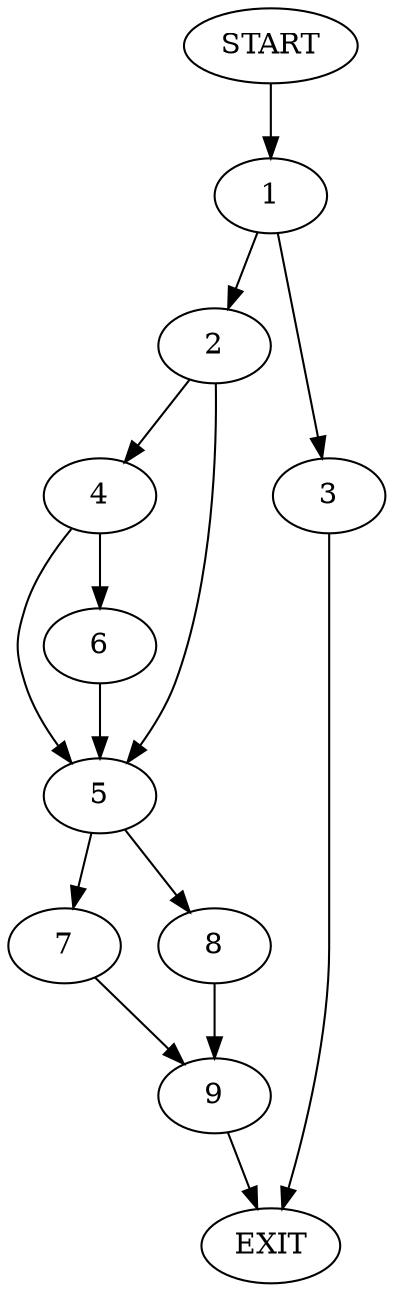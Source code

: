 digraph {
0 [label="START"]
10 [label="EXIT"]
0 -> 1
1 -> 2
1 -> 3
2 -> 4
2 -> 5
3 -> 10
4 -> 5
4 -> 6
5 -> 7
5 -> 8
6 -> 5
7 -> 9
8 -> 9
9 -> 10
}
